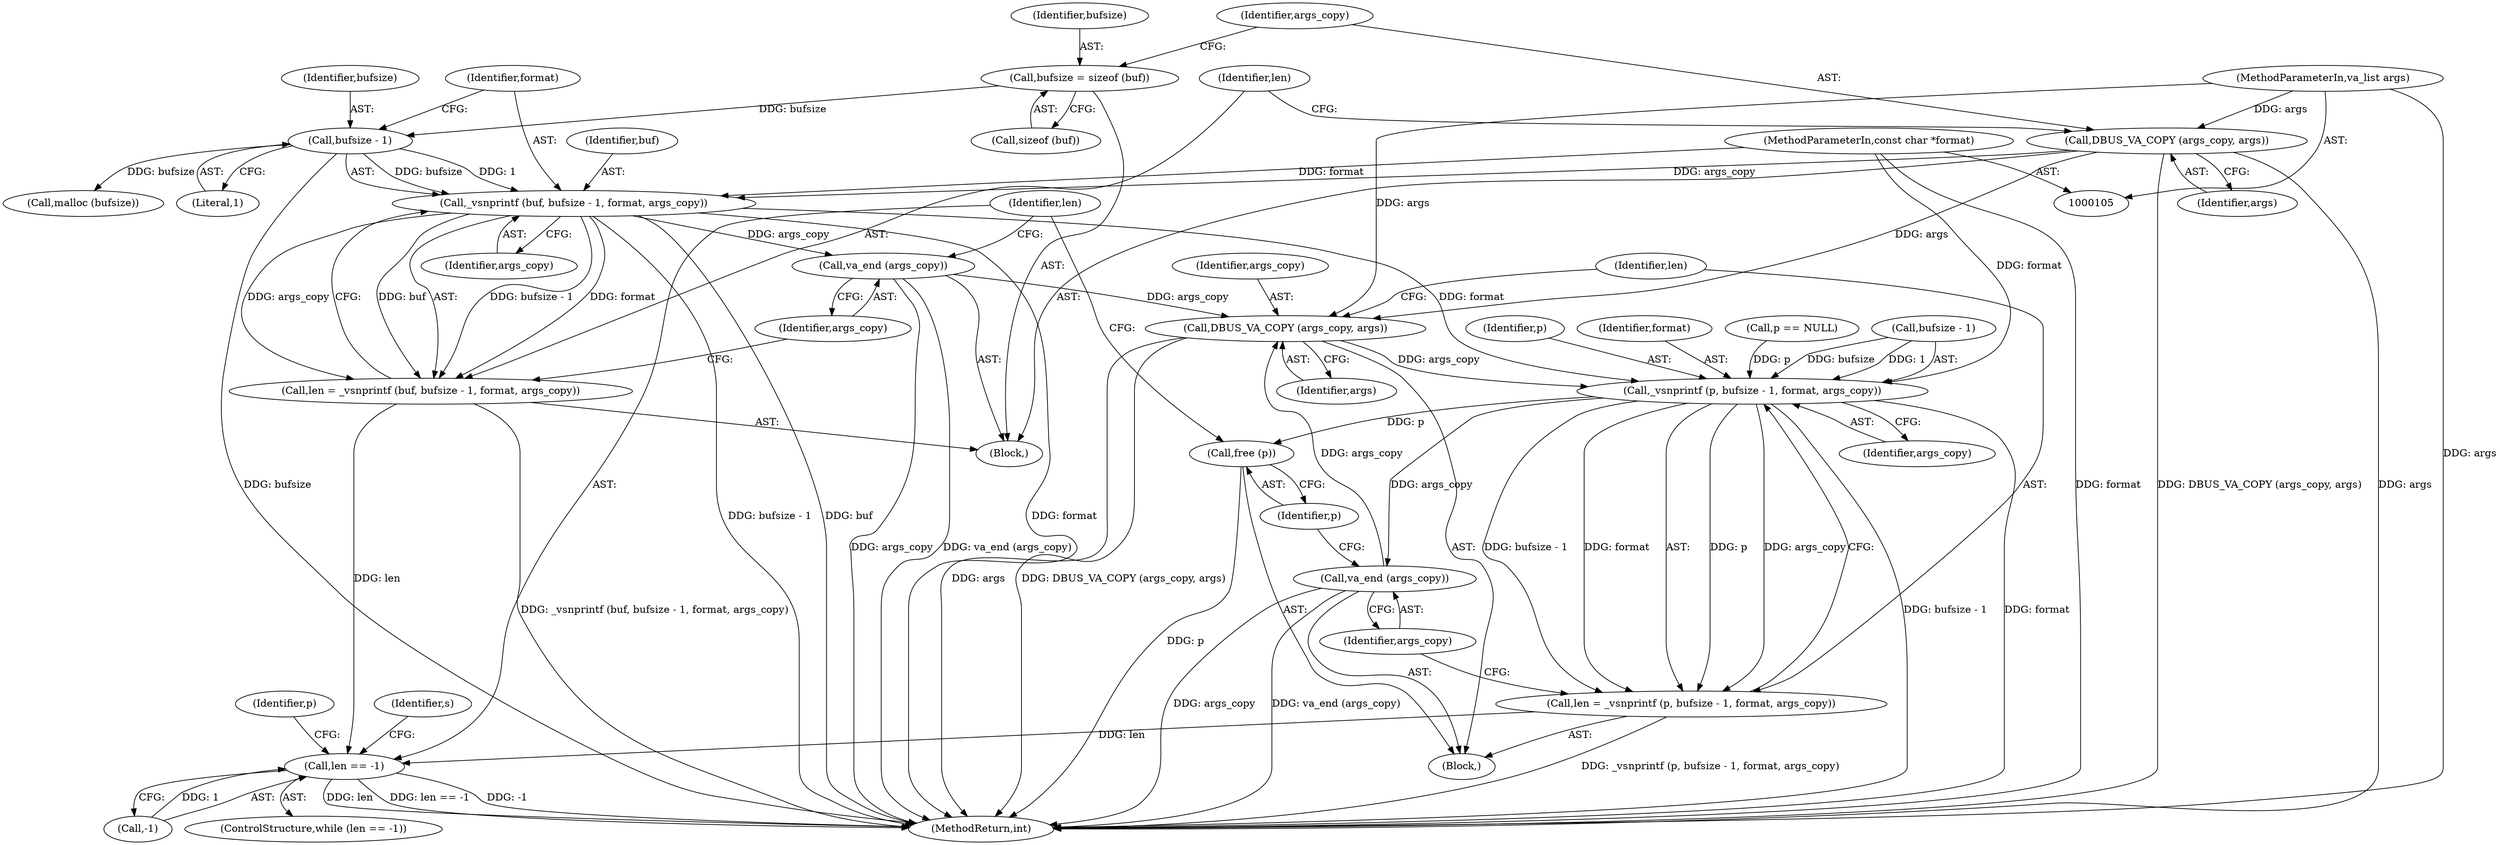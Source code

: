 digraph "0_dbus_954d75b2b64e4799f360d2a6bf9cff6d9fee37e7@API" {
"1000122" [label="(Call,_vsnprintf (buf, bufsize - 1, format, args_copy))"];
"1000124" [label="(Call,bufsize - 1)"];
"1000113" [label="(Call,bufsize = sizeof (buf))"];
"1000106" [label="(MethodParameterIn,const char *format)"];
"1000117" [label="(Call,DBUS_VA_COPY (args_copy, args))"];
"1000107" [label="(MethodParameterIn,va_list args)"];
"1000120" [label="(Call,len = _vsnprintf (buf, bufsize - 1, format, args_copy))"];
"1000132" [label="(Call,len == -1)"];
"1000129" [label="(Call,va_end (args_copy))"];
"1000155" [label="(Call,DBUS_VA_COPY (args_copy, args))"];
"1000160" [label="(Call,_vsnprintf (p, bufsize - 1, format, args_copy))"];
"1000158" [label="(Call,len = _vsnprintf (p, bufsize - 1, format, args_copy))"];
"1000167" [label="(Call,va_end (args_copy))"];
"1000169" [label="(Call,free (p))"];
"1000125" [label="(Identifier,bufsize)"];
"1000311" [label="(MethodReturn,int)"];
"1000118" [label="(Identifier,args_copy)"];
"1000161" [label="(Identifier,p)"];
"1000138" [label="(Identifier,p)"];
"1000170" [label="(Identifier,p)"];
"1000165" [label="(Identifier,format)"];
"1000160" [label="(Call,_vsnprintf (p, bufsize - 1, format, args_copy))"];
"1000159" [label="(Identifier,len)"];
"1000149" [label="(Call,p == NULL)"];
"1000155" [label="(Call,DBUS_VA_COPY (args_copy, args))"];
"1000156" [label="(Identifier,args_copy)"];
"1000177" [label="(Identifier,s)"];
"1000157" [label="(Identifier,args)"];
"1000123" [label="(Identifier,buf)"];
"1000122" [label="(Call,_vsnprintf (buf, bufsize - 1, format, args_copy))"];
"1000127" [label="(Identifier,format)"];
"1000136" [label="(Block,)"];
"1000114" [label="(Identifier,bufsize)"];
"1000158" [label="(Call,len = _vsnprintf (p, bufsize - 1, format, args_copy))"];
"1000106" [label="(MethodParameterIn,const char *format)"];
"1000129" [label="(Call,va_end (args_copy))"];
"1000167" [label="(Call,va_end (args_copy))"];
"1000126" [label="(Literal,1)"];
"1000119" [label="(Identifier,args)"];
"1000124" [label="(Call,bufsize - 1)"];
"1000162" [label="(Call,bufsize - 1)"];
"1000113" [label="(Call,bufsize = sizeof (buf))"];
"1000117" [label="(Call,DBUS_VA_COPY (args_copy, args))"];
"1000107" [label="(MethodParameterIn,va_list args)"];
"1000120" [label="(Call,len = _vsnprintf (buf, bufsize - 1, format, args_copy))"];
"1000130" [label="(Identifier,args_copy)"];
"1000108" [label="(Block,)"];
"1000169" [label="(Call,free (p))"];
"1000134" [label="(Call,-1)"];
"1000121" [label="(Identifier,len)"];
"1000115" [label="(Call,sizeof (buf))"];
"1000132" [label="(Call,len == -1)"];
"1000139" [label="(Call,malloc (bufsize))"];
"1000128" [label="(Identifier,args_copy)"];
"1000133" [label="(Identifier,len)"];
"1000168" [label="(Identifier,args_copy)"];
"1000166" [label="(Identifier,args_copy)"];
"1000131" [label="(ControlStructure,while (len == -1))"];
"1000122" -> "1000120"  [label="AST: "];
"1000122" -> "1000128"  [label="CFG: "];
"1000123" -> "1000122"  [label="AST: "];
"1000124" -> "1000122"  [label="AST: "];
"1000127" -> "1000122"  [label="AST: "];
"1000128" -> "1000122"  [label="AST: "];
"1000120" -> "1000122"  [label="CFG: "];
"1000122" -> "1000311"  [label="DDG: buf"];
"1000122" -> "1000311"  [label="DDG: format"];
"1000122" -> "1000311"  [label="DDG: bufsize - 1"];
"1000122" -> "1000120"  [label="DDG: buf"];
"1000122" -> "1000120"  [label="DDG: bufsize - 1"];
"1000122" -> "1000120"  [label="DDG: format"];
"1000122" -> "1000120"  [label="DDG: args_copy"];
"1000124" -> "1000122"  [label="DDG: bufsize"];
"1000124" -> "1000122"  [label="DDG: 1"];
"1000106" -> "1000122"  [label="DDG: format"];
"1000117" -> "1000122"  [label="DDG: args_copy"];
"1000122" -> "1000129"  [label="DDG: args_copy"];
"1000122" -> "1000160"  [label="DDG: format"];
"1000124" -> "1000126"  [label="CFG: "];
"1000125" -> "1000124"  [label="AST: "];
"1000126" -> "1000124"  [label="AST: "];
"1000127" -> "1000124"  [label="CFG: "];
"1000124" -> "1000311"  [label="DDG: bufsize"];
"1000113" -> "1000124"  [label="DDG: bufsize"];
"1000124" -> "1000139"  [label="DDG: bufsize"];
"1000113" -> "1000108"  [label="AST: "];
"1000113" -> "1000115"  [label="CFG: "];
"1000114" -> "1000113"  [label="AST: "];
"1000115" -> "1000113"  [label="AST: "];
"1000118" -> "1000113"  [label="CFG: "];
"1000106" -> "1000105"  [label="AST: "];
"1000106" -> "1000311"  [label="DDG: format"];
"1000106" -> "1000160"  [label="DDG: format"];
"1000117" -> "1000108"  [label="AST: "];
"1000117" -> "1000119"  [label="CFG: "];
"1000118" -> "1000117"  [label="AST: "];
"1000119" -> "1000117"  [label="AST: "];
"1000121" -> "1000117"  [label="CFG: "];
"1000117" -> "1000311"  [label="DDG: DBUS_VA_COPY (args_copy, args)"];
"1000117" -> "1000311"  [label="DDG: args"];
"1000107" -> "1000117"  [label="DDG: args"];
"1000117" -> "1000155"  [label="DDG: args"];
"1000107" -> "1000105"  [label="AST: "];
"1000107" -> "1000311"  [label="DDG: args"];
"1000107" -> "1000155"  [label="DDG: args"];
"1000120" -> "1000108"  [label="AST: "];
"1000121" -> "1000120"  [label="AST: "];
"1000130" -> "1000120"  [label="CFG: "];
"1000120" -> "1000311"  [label="DDG: _vsnprintf (buf, bufsize - 1, format, args_copy)"];
"1000120" -> "1000132"  [label="DDG: len"];
"1000132" -> "1000131"  [label="AST: "];
"1000132" -> "1000134"  [label="CFG: "];
"1000133" -> "1000132"  [label="AST: "];
"1000134" -> "1000132"  [label="AST: "];
"1000138" -> "1000132"  [label="CFG: "];
"1000177" -> "1000132"  [label="CFG: "];
"1000132" -> "1000311"  [label="DDG: len"];
"1000132" -> "1000311"  [label="DDG: len == -1"];
"1000132" -> "1000311"  [label="DDG: -1"];
"1000158" -> "1000132"  [label="DDG: len"];
"1000134" -> "1000132"  [label="DDG: 1"];
"1000129" -> "1000108"  [label="AST: "];
"1000129" -> "1000130"  [label="CFG: "];
"1000130" -> "1000129"  [label="AST: "];
"1000133" -> "1000129"  [label="CFG: "];
"1000129" -> "1000311"  [label="DDG: args_copy"];
"1000129" -> "1000311"  [label="DDG: va_end (args_copy)"];
"1000129" -> "1000155"  [label="DDG: args_copy"];
"1000155" -> "1000136"  [label="AST: "];
"1000155" -> "1000157"  [label="CFG: "];
"1000156" -> "1000155"  [label="AST: "];
"1000157" -> "1000155"  [label="AST: "];
"1000159" -> "1000155"  [label="CFG: "];
"1000155" -> "1000311"  [label="DDG: args"];
"1000155" -> "1000311"  [label="DDG: DBUS_VA_COPY (args_copy, args)"];
"1000167" -> "1000155"  [label="DDG: args_copy"];
"1000155" -> "1000160"  [label="DDG: args_copy"];
"1000160" -> "1000158"  [label="AST: "];
"1000160" -> "1000166"  [label="CFG: "];
"1000161" -> "1000160"  [label="AST: "];
"1000162" -> "1000160"  [label="AST: "];
"1000165" -> "1000160"  [label="AST: "];
"1000166" -> "1000160"  [label="AST: "];
"1000158" -> "1000160"  [label="CFG: "];
"1000160" -> "1000311"  [label="DDG: bufsize - 1"];
"1000160" -> "1000311"  [label="DDG: format"];
"1000160" -> "1000158"  [label="DDG: p"];
"1000160" -> "1000158"  [label="DDG: bufsize - 1"];
"1000160" -> "1000158"  [label="DDG: format"];
"1000160" -> "1000158"  [label="DDG: args_copy"];
"1000149" -> "1000160"  [label="DDG: p"];
"1000162" -> "1000160"  [label="DDG: bufsize"];
"1000162" -> "1000160"  [label="DDG: 1"];
"1000160" -> "1000167"  [label="DDG: args_copy"];
"1000160" -> "1000169"  [label="DDG: p"];
"1000158" -> "1000136"  [label="AST: "];
"1000159" -> "1000158"  [label="AST: "];
"1000168" -> "1000158"  [label="CFG: "];
"1000158" -> "1000311"  [label="DDG: _vsnprintf (p, bufsize - 1, format, args_copy)"];
"1000167" -> "1000136"  [label="AST: "];
"1000167" -> "1000168"  [label="CFG: "];
"1000168" -> "1000167"  [label="AST: "];
"1000170" -> "1000167"  [label="CFG: "];
"1000167" -> "1000311"  [label="DDG: args_copy"];
"1000167" -> "1000311"  [label="DDG: va_end (args_copy)"];
"1000169" -> "1000136"  [label="AST: "];
"1000169" -> "1000170"  [label="CFG: "];
"1000170" -> "1000169"  [label="AST: "];
"1000133" -> "1000169"  [label="CFG: "];
"1000169" -> "1000311"  [label="DDG: p"];
}
